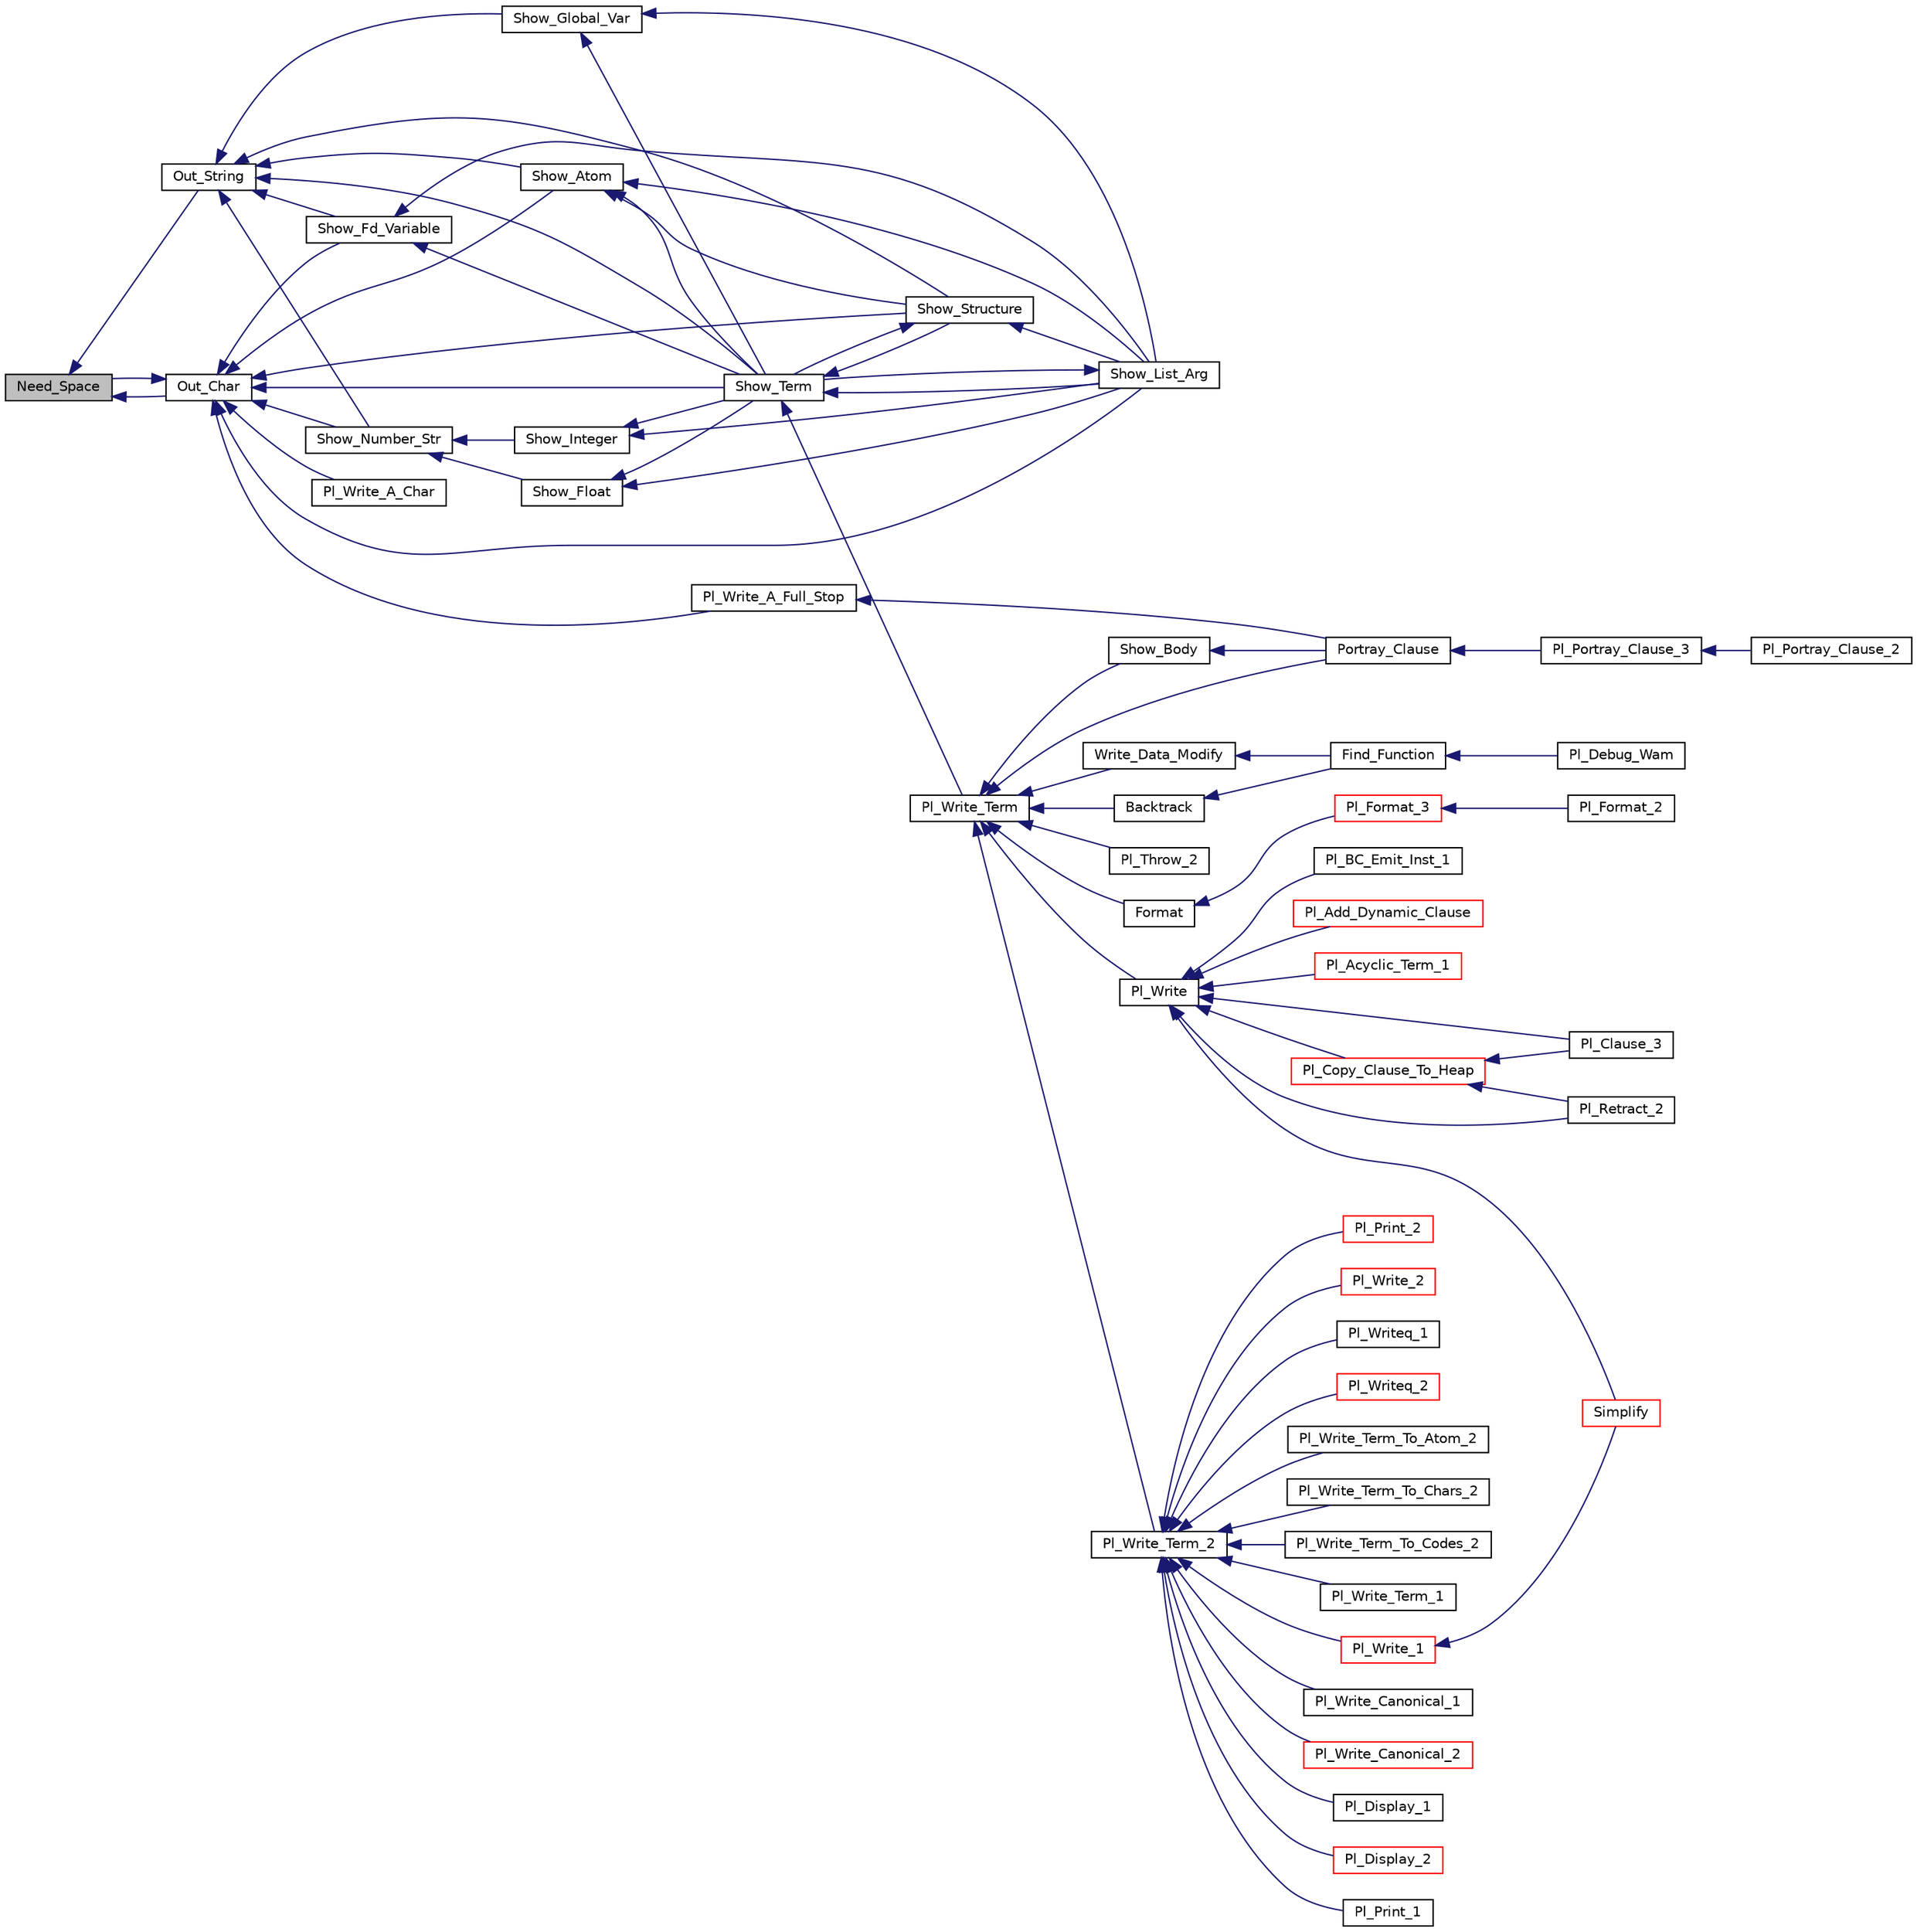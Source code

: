 digraph "Need_Space"
{
  edge [fontname="Helvetica",fontsize="10",labelfontname="Helvetica",labelfontsize="10"];
  node [fontname="Helvetica",fontsize="10",shape=record];
  rankdir="LR";
  Node1 [label="Need_Space",height=0.2,width=0.4,color="black", fillcolor="grey75", style="filled", fontcolor="black"];
  Node1 -> Node2 [dir="back",color="midnightblue",fontsize="10",style="solid"];
  Node2 [label="Out_Char",height=0.2,width=0.4,color="black", fillcolor="white", style="filled",URL="$write__supp_8c.html#a0716e3969018be737068cbe8bb31c568"];
  Node2 -> Node1 [dir="back",color="midnightblue",fontsize="10",style="solid"];
  Node2 -> Node3 [dir="back",color="midnightblue",fontsize="10",style="solid"];
  Node3 [label="Pl_Write_A_Full_Stop",height=0.2,width=0.4,color="black", fillcolor="white", style="filled",URL="$write__supp_8h.html#a2ab18ffafce65f3d9266910611bbb3c2"];
  Node3 -> Node4 [dir="back",color="midnightblue",fontsize="10",style="solid"];
  Node4 [label="Portray_Clause",height=0.2,width=0.4,color="black", fillcolor="white", style="filled",URL="$pretty__c_8c.html#ad758febdc98ec1a347b52cb65f32d611"];
  Node4 -> Node5 [dir="back",color="midnightblue",fontsize="10",style="solid"];
  Node5 [label="Pl_Portray_Clause_3",height=0.2,width=0.4,color="black", fillcolor="white", style="filled",URL="$pretty__c_8c.html#a860f11a8809a236f2bc4db8ebd49f727"];
  Node5 -> Node6 [dir="back",color="midnightblue",fontsize="10",style="solid"];
  Node6 [label="Pl_Portray_Clause_2",height=0.2,width=0.4,color="black", fillcolor="white", style="filled",URL="$pretty__c_8c.html#a98fb802fd649b3c7df76df97378a504d"];
  Node2 -> Node7 [dir="back",color="midnightblue",fontsize="10",style="solid"];
  Node7 [label="Pl_Write_A_Char",height=0.2,width=0.4,color="black", fillcolor="white", style="filled",URL="$write__supp_8h.html#ac1ee3981d96bc86a9aa3875c24579588"];
  Node2 -> Node8 [dir="back",color="midnightblue",fontsize="10",style="solid"];
  Node8 [label="Show_Term",height=0.2,width=0.4,color="black", fillcolor="white", style="filled",URL="$write__supp_8c.html#a3bf50747586d61c7ad0cb5b3f661303c"];
  Node8 -> Node9 [dir="back",color="midnightblue",fontsize="10",style="solid"];
  Node9 [label="Pl_Write_Term",height=0.2,width=0.4,color="black", fillcolor="white", style="filled",URL="$write__supp_8h.html#a1665efcf8ccd82af7a057fe0c39b87fc"];
  Node9 -> Node10 [dir="back",color="midnightblue",fontsize="10",style="solid"];
  Node10 [label="Write_Data_Modify",height=0.2,width=0.4,color="black", fillcolor="white", style="filled",URL="$debugger__c_8c.html#acf94b4468a0d9f4b6e103f388bb3cb63"];
  Node10 -> Node11 [dir="back",color="midnightblue",fontsize="10",style="solid"];
  Node11 [label="Find_Function",height=0.2,width=0.4,color="black", fillcolor="white", style="filled",URL="$debugger__c_8c.html#ae03520aa896def6dd036699b888bd0ef"];
  Node11 -> Node12 [dir="back",color="midnightblue",fontsize="10",style="solid"];
  Node12 [label="Pl_Debug_Wam",height=0.2,width=0.4,color="black", fillcolor="white", style="filled",URL="$debugger__c_8c.html#a11e816a7993314a8e53789bac9a67f53"];
  Node9 -> Node13 [dir="back",color="midnightblue",fontsize="10",style="solid"];
  Node13 [label="Backtrack",height=0.2,width=0.4,color="black", fillcolor="white", style="filled",URL="$debugger__c_8c.html#af0c1c2a7e6feb8d41802e2e984dec8e3"];
  Node13 -> Node11 [dir="back",color="midnightblue",fontsize="10",style="solid"];
  Node9 -> Node14 [dir="back",color="midnightblue",fontsize="10",style="solid"];
  Node14 [label="Format",height=0.2,width=0.4,color="black", fillcolor="white", style="filled",URL="$format__c_8c.html#aa12dcc50db0f65e767ec82fac2354c1f"];
  Node14 -> Node15 [dir="back",color="midnightblue",fontsize="10",style="solid"];
  Node15 [label="Pl_Format_3",height=0.2,width=0.4,color="red", fillcolor="white", style="filled",URL="$src__rdr__c_8c.html#a20338d45bcffed5bd8c0b0e854e2df77"];
  Node15 -> Node16 [dir="back",color="midnightblue",fontsize="10",style="solid"];
  Node16 [label="Pl_Format_2",height=0.2,width=0.4,color="black", fillcolor="white", style="filled",URL="$format__c_8c.html#abff47fc1afcb4e841ee56816e84d37c5"];
  Node9 -> Node4 [dir="back",color="midnightblue",fontsize="10",style="solid"];
  Node9 -> Node17 [dir="back",color="midnightblue",fontsize="10",style="solid"];
  Node17 [label="Show_Body",height=0.2,width=0.4,color="black", fillcolor="white", style="filled",URL="$pretty__c_8c.html#a5d1df2f621a924879ec37ee702663c46"];
  Node17 -> Node4 [dir="back",color="midnightblue",fontsize="10",style="solid"];
  Node9 -> Node18 [dir="back",color="midnightblue",fontsize="10",style="solid"];
  Node18 [label="Pl_Throw_2",height=0.2,width=0.4,color="black", fillcolor="white", style="filled",URL="$throw__c_8c.html#a289992bfb64c2fad2ccee0d8dbbc7a54"];
  Node9 -> Node19 [dir="back",color="midnightblue",fontsize="10",style="solid"];
  Node19 [label="Pl_Write_Term_2",height=0.2,width=0.4,color="black", fillcolor="white", style="filled",URL="$write__c_8c.html#a22f5b043b71784deb596e945d1f0d322"];
  Node19 -> Node20 [dir="back",color="midnightblue",fontsize="10",style="solid"];
  Node20 [label="Pl_Write_Term_To_Atom_2",height=0.2,width=0.4,color="black", fillcolor="white", style="filled",URL="$const__io__c_8c.html#ac9fa521bf875b293904a74b36dd29335"];
  Node19 -> Node21 [dir="back",color="midnightblue",fontsize="10",style="solid"];
  Node21 [label="Pl_Write_Term_To_Chars_2",height=0.2,width=0.4,color="black", fillcolor="white", style="filled",URL="$const__io__c_8c.html#a7439807f26a655144e1aa2f41a410812"];
  Node19 -> Node22 [dir="back",color="midnightblue",fontsize="10",style="solid"];
  Node22 [label="Pl_Write_Term_To_Codes_2",height=0.2,width=0.4,color="black", fillcolor="white", style="filled",URL="$const__io__c_8c.html#a3e7f4bad7079e6a6447ab8b4d79c0cf4"];
  Node19 -> Node23 [dir="back",color="midnightblue",fontsize="10",style="solid"];
  Node23 [label="Pl_Write_Term_1",height=0.2,width=0.4,color="black", fillcolor="white", style="filled",URL="$write__c_8c.html#a84afb25e211356340f61af118b03b417"];
  Node19 -> Node24 [dir="back",color="midnightblue",fontsize="10",style="solid"];
  Node24 [label="Pl_Write_1",height=0.2,width=0.4,color="red", fillcolor="white", style="filled",URL="$write__c_8c.html#a58b72c3f70e73dc8fa2f57c101c7aa0d"];
  Node24 -> Node25 [dir="back",color="midnightblue",fontsize="10",style="solid"];
  Node25 [label="Simplify",height=0.2,width=0.4,color="red", fillcolor="white", style="filled",URL="$fd__bool__c_8c.html#a68a119acd552423924480e3492e83f9c"];
  Node19 -> Node26 [dir="back",color="midnightblue",fontsize="10",style="solid"];
  Node26 [label="Pl_Write_2",height=0.2,width=0.4,color="red", fillcolor="white", style="filled",URL="$write__c_8c.html#a6532044ef98dc4add2151d39abf6ac80"];
  Node19 -> Node27 [dir="back",color="midnightblue",fontsize="10",style="solid"];
  Node27 [label="Pl_Writeq_1",height=0.2,width=0.4,color="black", fillcolor="white", style="filled",URL="$write__c_8c.html#af2cfea2ef221f66890374f4ae109f1bd"];
  Node19 -> Node28 [dir="back",color="midnightblue",fontsize="10",style="solid"];
  Node28 [label="Pl_Writeq_2",height=0.2,width=0.4,color="red", fillcolor="white", style="filled",URL="$write__c_8c.html#ac7387c0d73f4ab84b442b04b9067b186"];
  Node19 -> Node29 [dir="back",color="midnightblue",fontsize="10",style="solid"];
  Node29 [label="Pl_Write_Canonical_1",height=0.2,width=0.4,color="black", fillcolor="white", style="filled",URL="$write__c_8c.html#ab95cb19058383faaac27f246106aa851"];
  Node19 -> Node30 [dir="back",color="midnightblue",fontsize="10",style="solid"];
  Node30 [label="Pl_Write_Canonical_2",height=0.2,width=0.4,color="red", fillcolor="white", style="filled",URL="$write__c_8c.html#a4eb24b06a5eff0e68dd24ed400be157e"];
  Node19 -> Node31 [dir="back",color="midnightblue",fontsize="10",style="solid"];
  Node31 [label="Pl_Display_1",height=0.2,width=0.4,color="black", fillcolor="white", style="filled",URL="$write__c_8c.html#a57b6d07d309c39065707ba77dfee5a76"];
  Node19 -> Node32 [dir="back",color="midnightblue",fontsize="10",style="solid"];
  Node32 [label="Pl_Display_2",height=0.2,width=0.4,color="red", fillcolor="white", style="filled",URL="$write__c_8c.html#a779cd742f46191cd0e8e66f076ee5d50"];
  Node19 -> Node33 [dir="back",color="midnightblue",fontsize="10",style="solid"];
  Node33 [label="Pl_Print_1",height=0.2,width=0.4,color="black", fillcolor="white", style="filled",URL="$write__c_8c.html#a90698f3d4becb10cdd8a72371594cb53"];
  Node19 -> Node34 [dir="back",color="midnightblue",fontsize="10",style="solid"];
  Node34 [label="Pl_Print_2",height=0.2,width=0.4,color="red", fillcolor="white", style="filled",URL="$write__c_8c.html#acbceb979503d6f6201500082d6589084"];
  Node9 -> Node35 [dir="back",color="midnightblue",fontsize="10",style="solid"];
  Node35 [label="Pl_Write",height=0.2,width=0.4,color="black", fillcolor="white", style="filled",URL="$gprolog_8h.html#a0ecf504eda8630af24cf67c2d1b459cc"];
  Node35 -> Node25 [dir="back",color="midnightblue",fontsize="10",style="solid"];
  Node35 -> Node36 [dir="back",color="midnightblue",fontsize="10",style="solid"];
  Node36 [label="Pl_Clause_3",height=0.2,width=0.4,color="black", fillcolor="white", style="filled",URL="$assert__c_8c.html#a8515a7d3fed2843f6596cff3dcf0b19a"];
  Node35 -> Node37 [dir="back",color="midnightblue",fontsize="10",style="solid"];
  Node37 [label="Pl_Retract_2",height=0.2,width=0.4,color="black", fillcolor="white", style="filled",URL="$assert__c_8c.html#a3bb1c6a0ff26397bf50be7d9c49d64a6"];
  Node35 -> Node38 [dir="back",color="midnightblue",fontsize="10",style="solid"];
  Node38 [label="Pl_BC_Emit_Inst_1",height=0.2,width=0.4,color="black", fillcolor="white", style="filled",URL="$bc__supp_8h.html#adb2ac836e3f608a711c54c2d353c6b04"];
  Node35 -> Node39 [dir="back",color="midnightblue",fontsize="10",style="solid"];
  Node39 [label="Pl_Add_Dynamic_Clause",height=0.2,width=0.4,color="red", fillcolor="white", style="filled",URL="$dynam__supp_8h.html#ac515f897a0c90f972786f9d16a14ddd5"];
  Node35 -> Node40 [dir="back",color="midnightblue",fontsize="10",style="solid"];
  Node40 [label="Pl_Copy_Clause_To_Heap",height=0.2,width=0.4,color="red", fillcolor="white", style="filled",URL="$dynam__supp_8h.html#afed2b2b3d8c4223c1ddddc6d4813b247"];
  Node40 -> Node36 [dir="back",color="midnightblue",fontsize="10",style="solid"];
  Node40 -> Node37 [dir="back",color="midnightblue",fontsize="10",style="solid"];
  Node35 -> Node41 [dir="back",color="midnightblue",fontsize="10",style="solid"];
  Node41 [label="Pl_Acyclic_Term_1",height=0.2,width=0.4,color="red", fillcolor="white", style="filled",URL="$term__supp_8h.html#a2497731a3ca0b30f9bab4cdfc2aeeb3c"];
  Node8 -> Node42 [dir="back",color="midnightblue",fontsize="10",style="solid"];
  Node42 [label="Show_List_Arg",height=0.2,width=0.4,color="black", fillcolor="white", style="filled",URL="$write__supp_8c.html#a6edee9acb531f74d73c3f0799cefe7ba"];
  Node42 -> Node8 [dir="back",color="midnightblue",fontsize="10",style="solid"];
  Node8 -> Node43 [dir="back",color="midnightblue",fontsize="10",style="solid"];
  Node43 [label="Show_Structure",height=0.2,width=0.4,color="black", fillcolor="white", style="filled",URL="$write__supp_8c.html#a46188cb675250e1319c815a92d98d574"];
  Node43 -> Node8 [dir="back",color="midnightblue",fontsize="10",style="solid"];
  Node43 -> Node42 [dir="back",color="midnightblue",fontsize="10",style="solid"];
  Node2 -> Node44 [dir="back",color="midnightblue",fontsize="10",style="solid"];
  Node44 [label="Show_Fd_Variable",height=0.2,width=0.4,color="black", fillcolor="white", style="filled",URL="$write__supp_8c.html#aa4bd3724ca8f20102308c707395e0334"];
  Node44 -> Node8 [dir="back",color="midnightblue",fontsize="10",style="solid"];
  Node44 -> Node42 [dir="back",color="midnightblue",fontsize="10",style="solid"];
  Node2 -> Node45 [dir="back",color="midnightblue",fontsize="10",style="solid"];
  Node45 [label="Show_Atom",height=0.2,width=0.4,color="black", fillcolor="white", style="filled",URL="$write__supp_8c.html#ab9528524a1da895e0a90a3cff8fc8034"];
  Node45 -> Node8 [dir="back",color="midnightblue",fontsize="10",style="solid"];
  Node45 -> Node42 [dir="back",color="midnightblue",fontsize="10",style="solid"];
  Node45 -> Node43 [dir="back",color="midnightblue",fontsize="10",style="solid"];
  Node2 -> Node46 [dir="back",color="midnightblue",fontsize="10",style="solid"];
  Node46 [label="Show_Number_Str",height=0.2,width=0.4,color="black", fillcolor="white", style="filled",URL="$write__supp_8c.html#ae39a5aa1e23a384b3fa418527b797a17"];
  Node46 -> Node47 [dir="back",color="midnightblue",fontsize="10",style="solid"];
  Node47 [label="Show_Integer",height=0.2,width=0.4,color="black", fillcolor="white", style="filled",URL="$write__supp_8c.html#acf4a5c3b7e3e9ca93a7746ce2b6ed148"];
  Node47 -> Node8 [dir="back",color="midnightblue",fontsize="10",style="solid"];
  Node47 -> Node42 [dir="back",color="midnightblue",fontsize="10",style="solid"];
  Node46 -> Node48 [dir="back",color="midnightblue",fontsize="10",style="solid"];
  Node48 [label="Show_Float",height=0.2,width=0.4,color="black", fillcolor="white", style="filled",URL="$write__supp_8c.html#a481418dab2dbb815a7d7f82e65ce2d4f"];
  Node48 -> Node8 [dir="back",color="midnightblue",fontsize="10",style="solid"];
  Node48 -> Node42 [dir="back",color="midnightblue",fontsize="10",style="solid"];
  Node2 -> Node42 [dir="back",color="midnightblue",fontsize="10",style="solid"];
  Node2 -> Node43 [dir="back",color="midnightblue",fontsize="10",style="solid"];
  Node1 -> Node49 [dir="back",color="midnightblue",fontsize="10",style="solid"];
  Node49 [label="Out_String",height=0.2,width=0.4,color="black", fillcolor="white", style="filled",URL="$write__supp_8c.html#acc0f38c1b4b543509fa3dc2161a754d5"];
  Node49 -> Node8 [dir="back",color="midnightblue",fontsize="10",style="solid"];
  Node49 -> Node50 [dir="back",color="midnightblue",fontsize="10",style="solid"];
  Node50 [label="Show_Global_Var",height=0.2,width=0.4,color="black", fillcolor="white", style="filled",URL="$write__supp_8c.html#ac48377a9d64f9753ed969df040cc3d35"];
  Node50 -> Node8 [dir="back",color="midnightblue",fontsize="10",style="solid"];
  Node50 -> Node42 [dir="back",color="midnightblue",fontsize="10",style="solid"];
  Node49 -> Node44 [dir="back",color="midnightblue",fontsize="10",style="solid"];
  Node49 -> Node45 [dir="back",color="midnightblue",fontsize="10",style="solid"];
  Node49 -> Node46 [dir="back",color="midnightblue",fontsize="10",style="solid"];
  Node49 -> Node43 [dir="back",color="midnightblue",fontsize="10",style="solid"];
}
